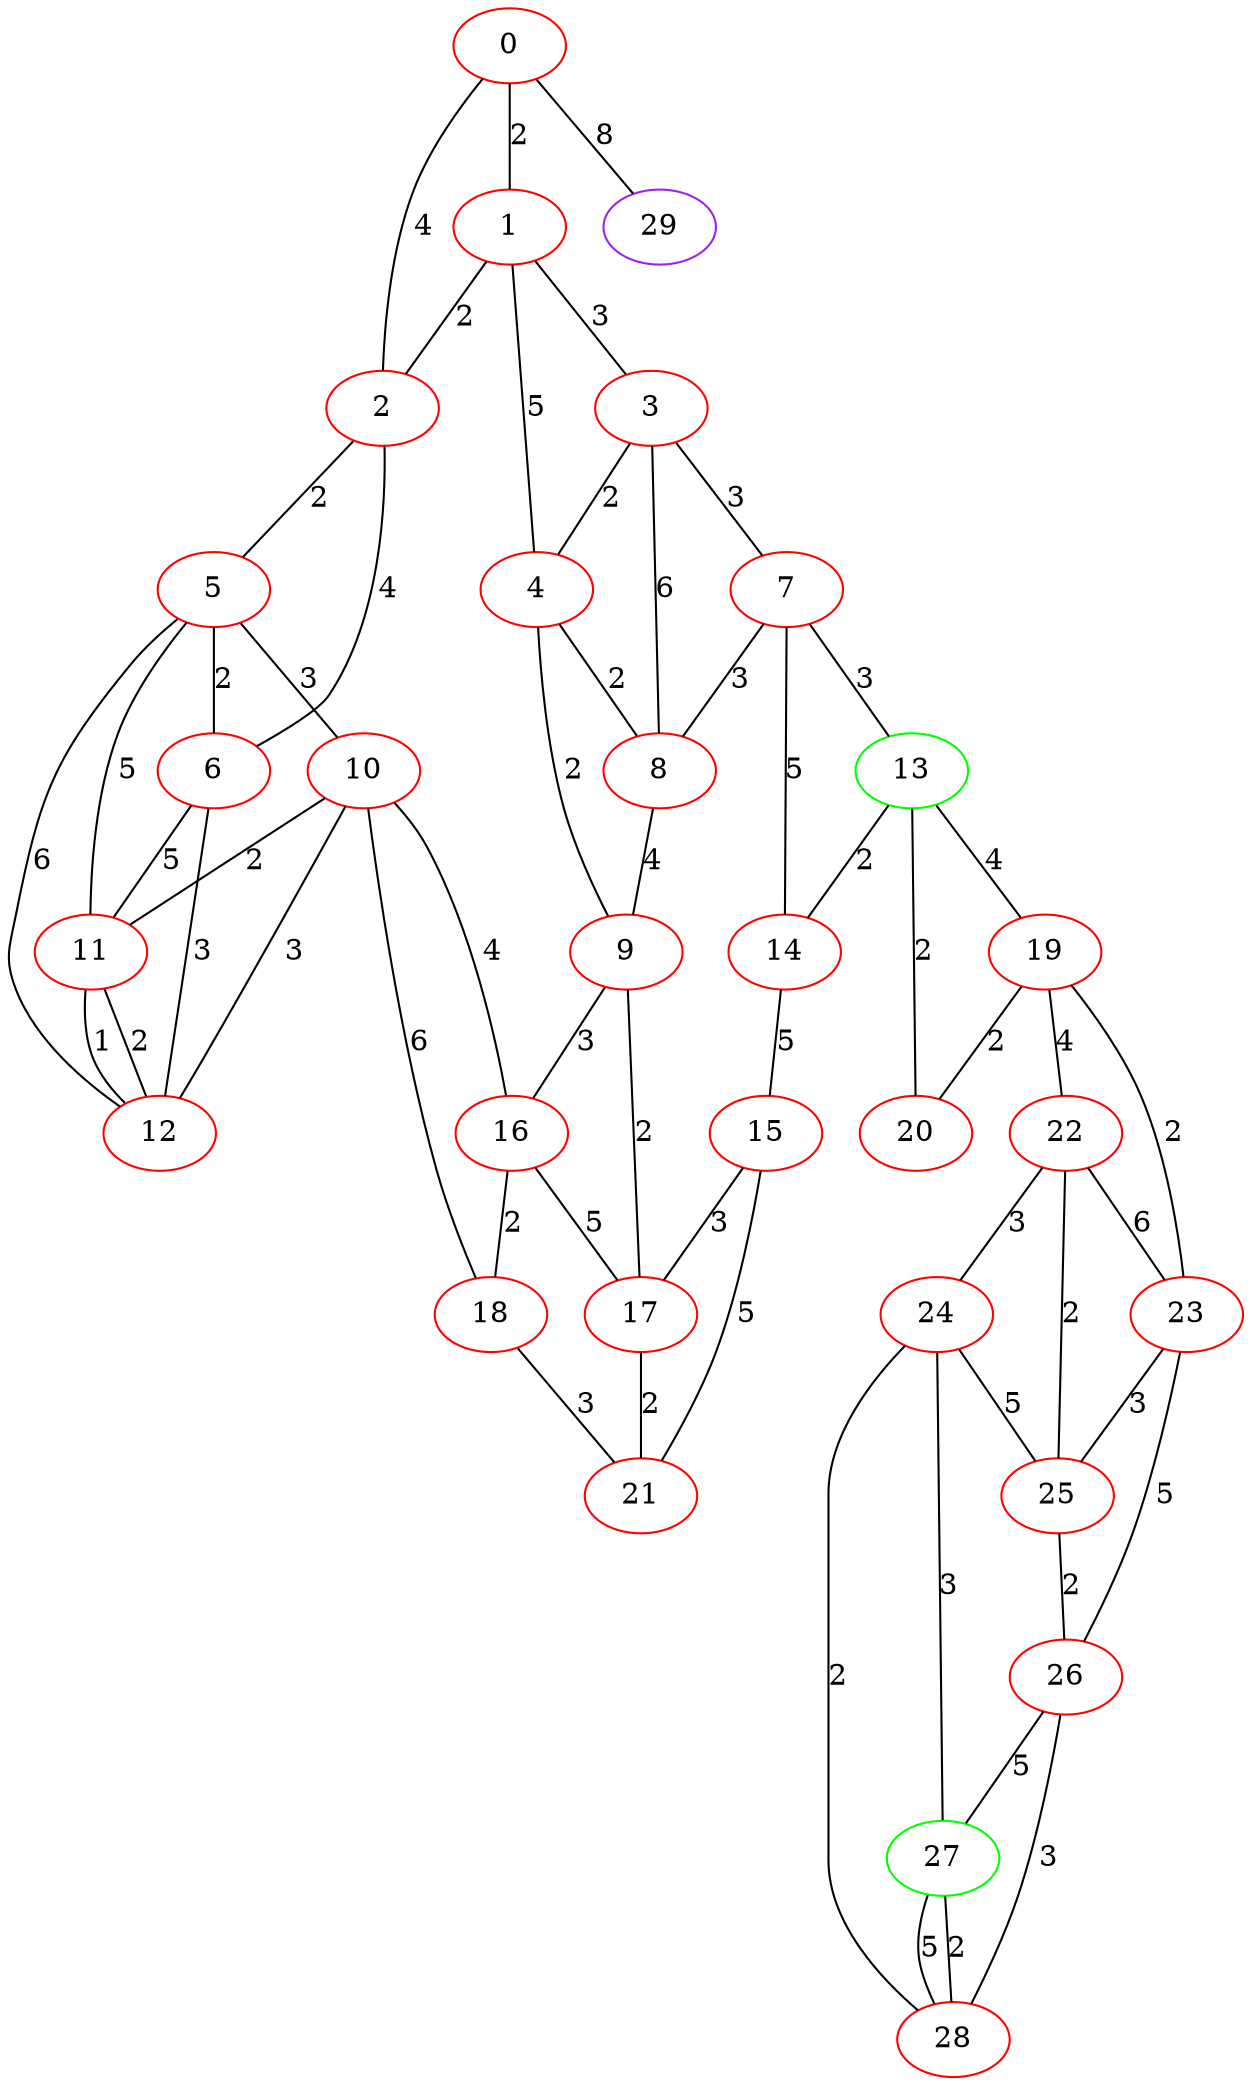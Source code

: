 graph "" {
0 [color=red, weight=1];
1 [color=red, weight=1];
2 [color=red, weight=1];
3 [color=red, weight=1];
4 [color=red, weight=1];
5 [color=red, weight=1];
6 [color=red, weight=1];
7 [color=red, weight=1];
8 [color=red, weight=1];
9 [color=red, weight=1];
10 [color=red, weight=1];
11 [color=red, weight=1];
12 [color=red, weight=1];
13 [color=green, weight=2];
14 [color=red, weight=1];
15 [color=red, weight=1];
16 [color=red, weight=1];
17 [color=red, weight=1];
18 [color=red, weight=1];
19 [color=red, weight=1];
20 [color=red, weight=1];
21 [color=red, weight=1];
22 [color=red, weight=1];
23 [color=red, weight=1];
24 [color=red, weight=1];
25 [color=red, weight=1];
26 [color=red, weight=1];
27 [color=green, weight=2];
28 [color=red, weight=1];
29 [color=purple, weight=4];
0 -- 1  [key=0, label=2];
0 -- 2  [key=0, label=4];
0 -- 29  [key=0, label=8];
1 -- 2  [key=0, label=2];
1 -- 3  [key=0, label=3];
1 -- 4  [key=0, label=5];
2 -- 5  [key=0, label=2];
2 -- 6  [key=0, label=4];
3 -- 8  [key=0, label=6];
3 -- 4  [key=0, label=2];
3 -- 7  [key=0, label=3];
4 -- 8  [key=0, label=2];
4 -- 9  [key=0, label=2];
5 -- 11  [key=0, label=5];
5 -- 12  [key=0, label=6];
5 -- 10  [key=0, label=3];
5 -- 6  [key=0, label=2];
6 -- 11  [key=0, label=5];
6 -- 12  [key=0, label=3];
7 -- 8  [key=0, label=3];
7 -- 13  [key=0, label=3];
7 -- 14  [key=0, label=5];
8 -- 9  [key=0, label=4];
9 -- 16  [key=0, label=3];
9 -- 17  [key=0, label=2];
10 -- 16  [key=0, label=4];
10 -- 18  [key=0, label=6];
10 -- 11  [key=0, label=2];
10 -- 12  [key=0, label=3];
11 -- 12  [key=0, label=1];
11 -- 12  [key=1, label=2];
13 -- 19  [key=0, label=4];
13 -- 20  [key=0, label=2];
13 -- 14  [key=0, label=2];
14 -- 15  [key=0, label=5];
15 -- 17  [key=0, label=3];
15 -- 21  [key=0, label=5];
16 -- 18  [key=0, label=2];
16 -- 17  [key=0, label=5];
17 -- 21  [key=0, label=2];
18 -- 21  [key=0, label=3];
19 -- 20  [key=0, label=2];
19 -- 22  [key=0, label=4];
19 -- 23  [key=0, label=2];
22 -- 24  [key=0, label=3];
22 -- 25  [key=0, label=2];
22 -- 23  [key=0, label=6];
23 -- 25  [key=0, label=3];
23 -- 26  [key=0, label=5];
24 -- 25  [key=0, label=5];
24 -- 27  [key=0, label=3];
24 -- 28  [key=0, label=2];
25 -- 26  [key=0, label=2];
26 -- 27  [key=0, label=5];
26 -- 28  [key=0, label=3];
27 -- 28  [key=0, label=2];
27 -- 28  [key=1, label=5];
}
